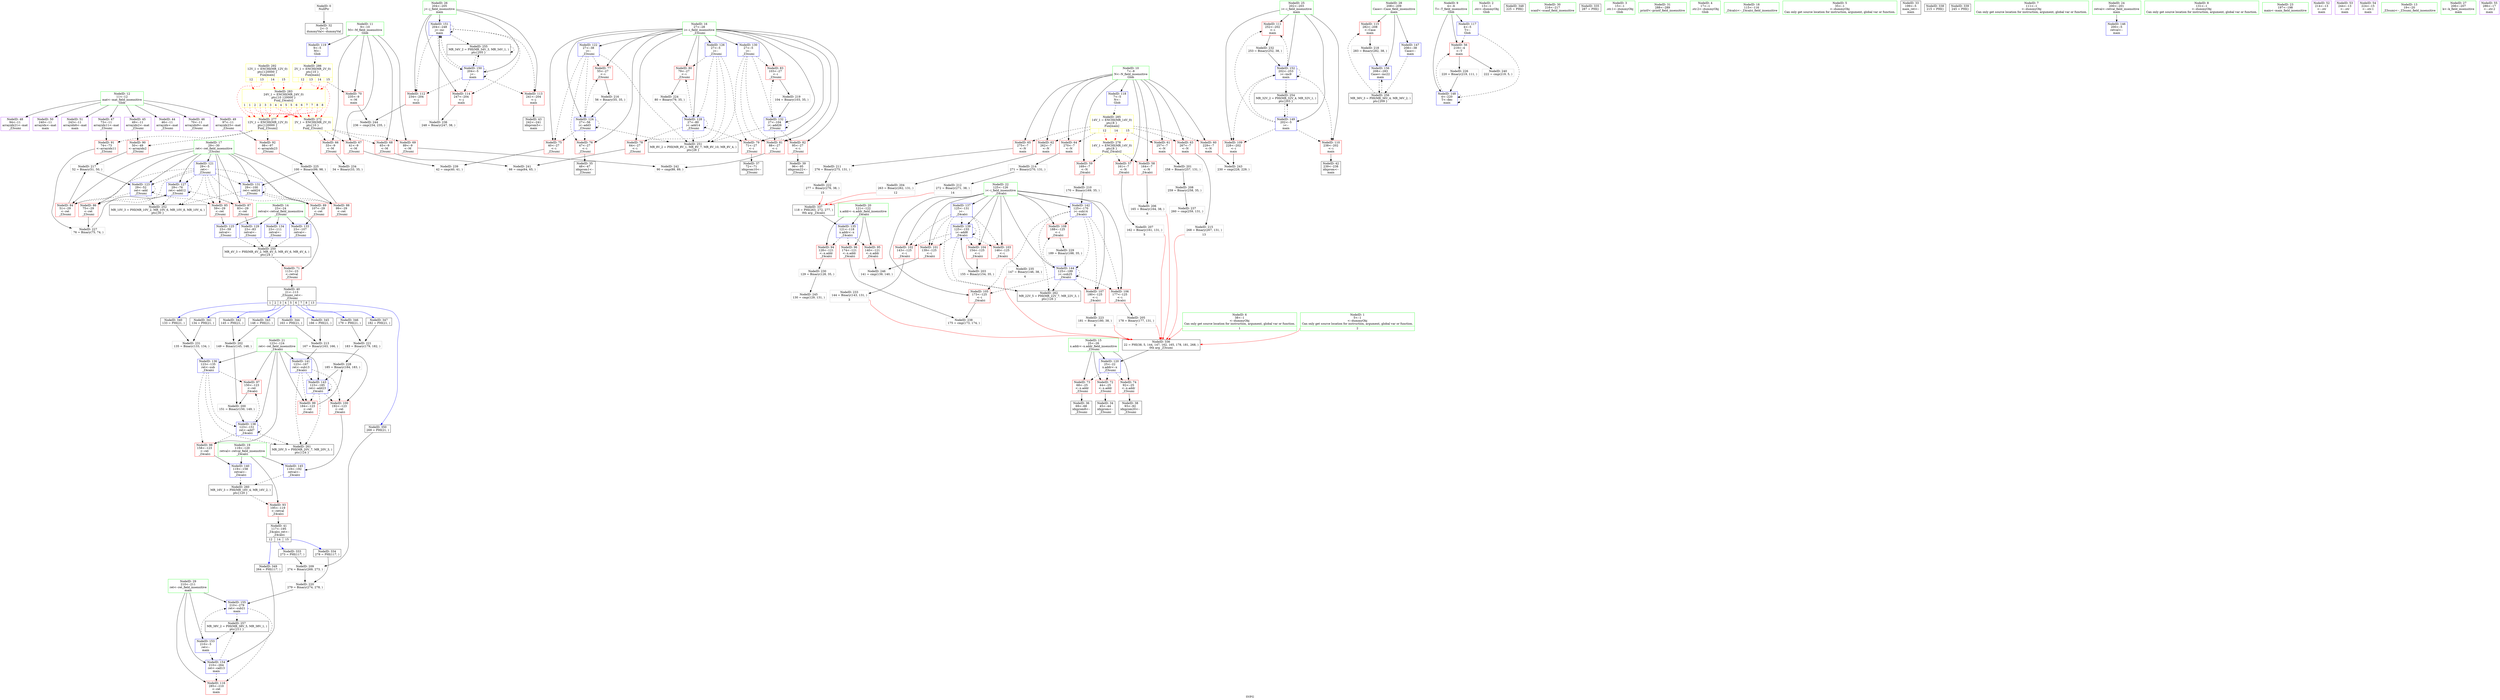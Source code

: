 digraph "SVFG" {
	label="SVFG";

	Node0x556364897d70 [shape=record,color=grey,label="{NodeID: 0\nNullPtr}"];
	Node0x556364897d70 -> Node0x5563648b98b0[style=solid];
	Node0x5563648f25d0 [shape=record,color=black,label="{NodeID: 346\n179 = PHI(21, )\n}"];
	Node0x5563648f25d0 -> Node0x5563648c7680[style=solid];
	Node0x5563648ba680 [shape=record,color=red,label="{NodeID: 97\n150\<--123\n\<--ret\n_Z4calci\n}"];
	Node0x5563648ba680 -> Node0x5563648bebf0[style=solid];
	Node0x5563648b8b90 [shape=record,color=green,label="{NodeID: 14\n23\<--24\nretval\<--retval_field_insensitive\n_Z3sumi\n}"];
	Node0x5563648b8b90 -> Node0x5563648bc880[style=solid];
	Node0x5563648b8b90 -> Node0x5563648c0480[style=solid];
	Node0x5563648b8b90 -> Node0x5563648c07c0[style=solid];
	Node0x5563648b8b90 -> Node0x5563648c0b00[style=solid];
	Node0x5563648b8b90 -> Node0x5563648c0bd0[style=solid];
	Node0x5563648dc3a0 [shape=record,color=yellow,style=double,label="{NodeID: 277\n12V_1 = ENCHI(MR_12V_0)\npts\{120000 \}\nFun[_Z3sumi]}"];
	Node0x5563648dc3a0 -> Node0x5563648bd7f0[style=dashed];
	Node0x5563648dc3a0 -> Node0x5563648bd8c0[style=dashed];
	Node0x5563648dc3a0 -> Node0x5563648bd990[style=dashed];
	Node0x5563648bb1e0 [shape=record,color=red,label="{NodeID: 111\n252\<--202\n\<--i\nmain\n}"];
	Node0x5563648bb1e0 -> Node0x5563648c8700[style=solid];
	Node0x5563648b9570 [shape=record,color=green,label="{NodeID: 28\n208\<--209\nCase\<--Case_field_insensitive\nmain\n}"];
	Node0x5563648b9570 -> Node0x5563648bb520[style=solid];
	Node0x5563648b9570 -> Node0x5563648c1660[style=solid];
	Node0x5563648b9570 -> Node0x5563648c1db0[style=solid];
	Node0x5563648c6300 [shape=record,color=grey,label="{NodeID: 208\n259 = Binary(258, 35, )\n}"];
	Node0x5563648c6300 -> Node0x5563648c8e80[style=solid];
	Node0x5563648c0480 [shape=record,color=blue,label="{NodeID: 125\n23\<--59\nretval\<--\n_Z3sumi\n}"];
	Node0x5563648c0480 -> Node0x5563648d4300[style=dashed];
	Node0x5563648ba0d0 [shape=record,color=black,label="{NodeID: 42\n239\<--238\nidxprom\<--\nmain\n}"];
	Node0x5563648c7800 [shape=record,color=grey,label="{NodeID: 222\n277 = Binary(276, 38, )\n|{<s0>15}}"];
	Node0x5563648c7800:s0 -> Node0x5563648f1a60[style=solid,color=red];
	Node0x5563648c0fe0 [shape=record,color=blue,label="{NodeID: 139\n125\<--155\ni\<--add8\n_Z4calci\n}"];
	Node0x5563648c0fe0 -> Node0x5563648ba9c0[style=dashed];
	Node0x5563648c0fe0 -> Node0x5563648baa90[style=dashed];
	Node0x5563648c0fe0 -> Node0x5563648bab60[style=dashed];
	Node0x5563648c0fe0 -> Node0x5563648bac30[style=dashed];
	Node0x5563648c0fe0 -> Node0x5563648c0fe0[style=dashed];
	Node0x5563648c0fe0 -> Node0x5563648d8300[style=dashed];
	Node0x5563648bbc50 [shape=record,color=red,label="{NodeID: 56\n219\<--4\n\<--T\nmain\n}"];
	Node0x5563648bbc50 -> Node0x5563648c7e00[style=solid];
	Node0x5563648bbc50 -> Node0x5563648c9300[style=solid];
	Node0x5563648c8d00 [shape=record,color=grey,label="{NodeID: 236\n248 = Binary(247, 38, )\n}"];
	Node0x5563648c8d00 -> Node0x5563648c19a0[style=solid];
	Node0x5563648c1b40 [shape=record,color=blue,label="{NodeID: 153\n210\<--5\nret\<--\nmain\n}"];
	Node0x5563648c1b40 -> Node0x5563648c1c10[style=dashed];
	Node0x5563648c1b40 -> Node0x5563648c1ce0[style=dashed];
	Node0x5563648bc7b0 [shape=record,color=red,label="{NodeID: 70\n235\<--9\n\<--M\nmain\n}"];
	Node0x5563648bc7b0 -> Node0x5563648c9900[style=solid];
	Node0x556364634300 [shape=record,color=black,label="{NodeID: 333\n273 = PHI(117, )\n}"];
	Node0x556364634300 -> Node0x5563648c6480[style=solid];
	Node0x5563648d4300 [shape=record,color=black,label="{NodeID: 250\nMR_4V_3 = PHI(MR_4V_2, MR_4V_5, MR_4V_6, MR_4V_4, )\npts\{24 \}\n}"];
	Node0x5563648d4300 -> Node0x5563648bc880[style=dashed];
	Node0x5563648bd310 [shape=record,color=red,label="{NodeID: 84\n51\<--29\n\<--ret\n_Z3sumi\n}"];
	Node0x5563648bd310 -> Node0x5563648c7080[style=solid];
	Node0x55636489ac10 [shape=record,color=green,label="{NodeID: 1\n5\<--1\n\<--dummyObj\nCan only get source location for instruction, argument, global var or function.|{<s0>2}}"];
	Node0x55636489ac10:s0 -> Node0x5563648f1270[style=solid,color=red];
	Node0x5563648f2830 [shape=record,color=black,label="{NodeID: 347\n182 = PHI(21, )\n}"];
	Node0x5563648f2830 -> Node0x5563648c7680[style=solid];
	Node0x5563648ba750 [shape=record,color=red,label="{NodeID: 98\n158\<--123\n\<--ret\n_Z4calci\n}"];
	Node0x5563648ba750 -> Node0x5563648c10b0[style=solid];
	Node0x5563648b8c20 [shape=record,color=green,label="{NodeID: 15\n25\<--26\nx.addr\<--x.addr_field_insensitive\n_Z3sumi\n}"];
	Node0x5563648b8c20 -> Node0x5563648bc950[style=solid];
	Node0x5563648b8c20 -> Node0x5563648bca20[style=solid];
	Node0x5563648b8c20 -> Node0x5563648bcaf0[style=solid];
	Node0x5563648b8c20 -> Node0x5563648c0070[style=solid];
	Node0x5563648dc480 [shape=record,color=yellow,style=double,label="{NodeID: 278\n14V_1 = ENCHI(MR_14V_0)\npts\{8 \}\nFun[_Z4calci]}"];
	Node0x5563648dc480 -> Node0x5563648bbd20[style=dashed];
	Node0x5563648dc480 -> Node0x5563648bbdf0[style=dashed];
	Node0x5563648dc480 -> Node0x5563648bbec0[style=dashed];
	Node0x5563648bb2b0 [shape=record,color=red,label="{NodeID: 112\n234\<--204\n\<--j\nmain\n}"];
	Node0x5563648bb2b0 -> Node0x5563648c9900[style=solid];
	Node0x5563648b9640 [shape=record,color=green,label="{NodeID: 29\n210\<--211\nret\<--ret_field_insensitive\nmain\n}"];
	Node0x5563648b9640 -> Node0x5563648bfd30[style=solid];
	Node0x5563648b9640 -> Node0x5563648c1b40[style=solid];
	Node0x5563648b9640 -> Node0x5563648c1c10[style=solid];
	Node0x5563648b9640 -> Node0x5563648c1ce0[style=solid];
	Node0x5563648dd150 [shape=record,color=yellow,style=double,label="{NodeID: 292\n12V_1 = ENCHI(MR_12V_0)\npts\{120000 \}\nFun[main]|{<s0>12|<s1>13|<s2>14|<s3>15}}"];
	Node0x5563648dd150:s0 -> Node0x5563648dc910[style=dashed,color=red];
	Node0x5563648dd150:s1 -> Node0x5563648dc3a0[style=dashed,color=red];
	Node0x5563648dd150:s2 -> Node0x5563648dc910[style=dashed,color=red];
	Node0x5563648dd150:s3 -> Node0x5563648dc910[style=dashed,color=red];
	Node0x5563648c6480 [shape=record,color=grey,label="{NodeID: 209\n274 = Binary(269, 273, )\n}"];
	Node0x5563648c6480 -> Node0x5563648c7500[style=solid];
	Node0x5563648c0550 [shape=record,color=blue,label="{NodeID: 126\n27\<--5\ni\<--\n_Z3sumi\n}"];
	Node0x5563648c0550 -> Node0x5563648bce30[style=dashed];
	Node0x5563648c0550 -> Node0x5563648bcf00[style=dashed];
	Node0x5563648c0550 -> Node0x5563648bcfd0[style=dashed];
	Node0x5563648c0550 -> Node0x5563648c06f0[style=dashed];
	Node0x5563648c0550 -> Node0x5563648d4800[style=dashed];
	Node0x5563648ba1a0 [shape=record,color=black,label="{NodeID: 43\n242\<--241\nidxprom5\<--\nmain\n}"];
	Node0x5563648c7980 [shape=record,color=grey,label="{NodeID: 223\n181 = Binary(180, 38, )\n|{<s0>8}}"];
	Node0x5563648c7980:s0 -> Node0x5563648f1270[style=solid,color=red];
	Node0x5563648c10b0 [shape=record,color=blue,label="{NodeID: 140\n119\<--158\nretval\<--\n_Z4calci\n}"];
	Node0x5563648c10b0 -> Node0x5563648d7900[style=dashed];
	Node0x5563648bbd20 [shape=record,color=red,label="{NodeID: 57\n161\<--7\n\<--N\n_Z4calci\n}"];
	Node0x5563648bbd20 -> Node0x5563648c6180[style=solid];
	Node0x5563648c8e80 [shape=record,color=grey,label="{NodeID: 237\n260 = cmp(259, 131, )\n}"];
	Node0x5563648c1c10 [shape=record,color=blue,label="{NodeID: 154\n210\<--264\nret\<--call13\nmain\n}"];
	Node0x5563648c1c10 -> Node0x5563648bfd30[style=dashed];
	Node0x5563648c1c10 -> Node0x5563648d6600[style=dashed];
	Node0x5563648bc880 [shape=record,color=red,label="{NodeID: 71\n113\<--23\n\<--retval\n_Z3sumi\n}"];
	Node0x5563648bc880 -> Node0x5563648b9f30[style=solid];
	Node0x5563648f10a0 [shape=record,color=black,label="{NodeID: 334\n278 = PHI(117, )\n}"];
	Node0x5563648f10a0 -> Node0x5563648c7500[style=solid];
	Node0x5563648d4800 [shape=record,color=black,label="{NodeID: 251\nMR_8V_2 = PHI(MR_8V_1, MR_8V_7, MR_8V_10, MR_8V_4, )\npts\{28 \}\n}"];
	Node0x5563648bd3e0 [shape=record,color=red,label="{NodeID: 85\n59\<--29\n\<--ret\n_Z3sumi\n}"];
	Node0x5563648bd3e0 -> Node0x5563648c0480[style=solid];
	Node0x556364897f60 [shape=record,color=green,label="{NodeID: 2\n13\<--1\n.str\<--dummyObj\nGlob }"];
	Node0x5563648f2900 [shape=record,color=black,label="{NodeID: 348\n225 = PHI()\n}"];
	Node0x5563648ba820 [shape=record,color=red,label="{NodeID: 99\n184\<--123\n\<--ret\n_Z4calci\n}"];
	Node0x5563648ba820 -> Node0x5563648c8100[style=solid];
	Node0x5563648b8cb0 [shape=record,color=green,label="{NodeID: 16\n27\<--28\ni\<--i_field_insensitive\n_Z3sumi\n}"];
	Node0x5563648b8cb0 -> Node0x5563648bcbc0[style=solid];
	Node0x5563648b8cb0 -> Node0x5563648bcc90[style=solid];
	Node0x5563648b8cb0 -> Node0x5563648bcd60[style=solid];
	Node0x5563648b8cb0 -> Node0x5563648bce30[style=solid];
	Node0x5563648b8cb0 -> Node0x5563648bcf00[style=solid];
	Node0x5563648b8cb0 -> Node0x5563648bcfd0[style=solid];
	Node0x5563648b8cb0 -> Node0x5563648bd0a0[style=solid];
	Node0x5563648b8cb0 -> Node0x5563648bd170[style=solid];
	Node0x5563648b8cb0 -> Node0x5563648bd240[style=solid];
	Node0x5563648b8cb0 -> Node0x5563648c0210[style=solid];
	Node0x5563648b8cb0 -> Node0x5563648c03b0[style=solid];
	Node0x5563648b8cb0 -> Node0x5563648c0550[style=solid];
	Node0x5563648b8cb0 -> Node0x5563648c06f0[style=solid];
	Node0x5563648b8cb0 -> Node0x5563648c0890[style=solid];
	Node0x5563648b8cb0 -> Node0x5563648c0a30[style=solid];
	Node0x5563648bb380 [shape=record,color=red,label="{NodeID: 113\n241\<--204\n\<--j\nmain\n}"];
	Node0x5563648bb380 -> Node0x5563648ba1a0[style=solid];
	Node0x5563648b9710 [shape=record,color=green,label="{NodeID: 30\n216\<--217\nscanf\<--scanf_field_insensitive\n}"];
	Node0x5563648c6600 [shape=record,color=grey,label="{NodeID: 210\n170 = Binary(169, 35, )\n}"];
	Node0x5563648c6600 -> Node0x5563648c1250[style=solid];
	Node0x5563648c0620 [shape=record,color=blue,label="{NodeID: 127\n29\<--76\nret\<--add12\n_Z3sumi\n}"];
	Node0x5563648c0620 -> Node0x5563648bd4b0[style=dashed];
	Node0x5563648c0620 -> Node0x5563648bd580[style=dashed];
	Node0x5563648c0620 -> Node0x5563648c0620[style=dashed];
	Node0x5563648c0620 -> Node0x5563648d4d00[style=dashed];
	Node0x5563648ba270 [shape=record,color=purple,label="{NodeID: 44\n46\<--11\narrayidx\<--mat\n_Z3sumi\n}"];
	Node0x5563648c7b00 [shape=record,color=grey,label="{NodeID: 224\n80 = Binary(79, 35, )\n}"];
	Node0x5563648c7b00 -> Node0x5563648c06f0[style=solid];
	Node0x5563648c1180 [shape=record,color=blue,label="{NodeID: 141\n123\<--167\nret\<--sub13\n_Z4calci\n}"];
	Node0x5563648c1180 -> Node0x5563648ba820[style=dashed];
	Node0x5563648c1180 -> Node0x5563648ba8f0[style=dashed];
	Node0x5563648c1180 -> Node0x5563648c1320[style=dashed];
	Node0x5563648c1180 -> Node0x5563648d7e00[style=dashed];
	Node0x5563648bbdf0 [shape=record,color=red,label="{NodeID: 58\n164\<--7\n\<--N\n_Z4calci\n}"];
	Node0x5563648bbdf0 -> Node0x5563648c6000[style=solid];
	Node0x5563648c9000 [shape=record,color=grey,label="{NodeID: 238\n175 = cmp(173, 174, )\n}"];
	Node0x5563648c1ce0 [shape=record,color=blue,label="{NodeID: 155\n210\<--279\nret\<--sub21\nmain\n}"];
	Node0x5563648c1ce0 -> Node0x5563648bfd30[style=dashed];
	Node0x5563648c1ce0 -> Node0x5563648d6600[style=dashed];
	Node0x5563648bc950 [shape=record,color=red,label="{NodeID: 72\n44\<--25\n\<--x.addr\n_Z3sumi\n}"];
	Node0x5563648bc950 -> Node0x5563648b9a50[style=solid];
	Node0x5563648f11a0 [shape=record,color=black,label="{NodeID: 335\n287 = PHI()\n}"];
	Node0x5563648d4d00 [shape=record,color=black,label="{NodeID: 252\nMR_10V_3 = PHI(MR_10V_2, MR_10V_6, MR_10V_8, MR_10V_4, )\npts\{30 \}\n}"];
	Node0x5563648bd4b0 [shape=record,color=red,label="{NodeID: 86\n75\<--29\n\<--ret\n_Z3sumi\n}"];
	Node0x5563648bd4b0 -> Node0x5563648c7f80[style=solid];
	Node0x55636489a640 [shape=record,color=green,label="{NodeID: 3\n15\<--1\n.str.1\<--dummyObj\nGlob }"];
	Node0x5563648f29d0 [shape=record,color=black,label="{NodeID: 349\n264 = PHI(117, )\n}"];
	Node0x5563648f29d0 -> Node0x5563648c1c10[style=solid];
	Node0x5563648ba8f0 [shape=record,color=red,label="{NodeID: 100\n192\<--123\n\<--ret\n_Z4calci\n}"];
	Node0x5563648ba8f0 -> Node0x5563648c14c0[style=solid];
	Node0x5563648b8d40 [shape=record,color=green,label="{NodeID: 17\n29\<--30\nret\<--ret_field_insensitive\n_Z3sumi\n}"];
	Node0x5563648b8d40 -> Node0x5563648bd310[style=solid];
	Node0x5563648b8d40 -> Node0x5563648bd3e0[style=solid];
	Node0x5563648b8d40 -> Node0x5563648bd4b0[style=solid];
	Node0x5563648b8d40 -> Node0x5563648bd580[style=solid];
	Node0x5563648b8d40 -> Node0x5563648bd650[style=solid];
	Node0x5563648b8d40 -> Node0x5563648bd720[style=solid];
	Node0x5563648b8d40 -> Node0x5563648c0140[style=solid];
	Node0x5563648b8d40 -> Node0x5563648c02e0[style=solid];
	Node0x5563648b8d40 -> Node0x5563648c0620[style=solid];
	Node0x5563648b8d40 -> Node0x5563648c0960[style=solid];
	Node0x5563648bb450 [shape=record,color=red,label="{NodeID: 114\n247\<--204\n\<--j\nmain\n}"];
	Node0x5563648bb450 -> Node0x5563648c8d00[style=solid];
	Node0x5563648b97e0 [shape=record,color=green,label="{NodeID: 31\n288\<--289\nprintf\<--printf_field_insensitive\n}"];
	Node0x5563648c6780 [shape=record,color=grey,label="{NodeID: 211\n276 = Binary(275, 131, )\n}"];
	Node0x5563648c6780 -> Node0x5563648c7800[style=solid];
	Node0x5563648c06f0 [shape=record,color=blue,label="{NodeID: 128\n27\<--80\ni\<--add14\n_Z3sumi\n}"];
	Node0x5563648c06f0 -> Node0x5563648bce30[style=dashed];
	Node0x5563648c06f0 -> Node0x5563648bcf00[style=dashed];
	Node0x5563648c06f0 -> Node0x5563648bcfd0[style=dashed];
	Node0x5563648c06f0 -> Node0x5563648c06f0[style=dashed];
	Node0x5563648c06f0 -> Node0x5563648d4800[style=dashed];
	Node0x5563648ba340 [shape=record,color=purple,label="{NodeID: 45\n49\<--11\narrayidx2\<--mat\n_Z3sumi\n}"];
	Node0x5563648ba340 -> Node0x5563648bd7f0[style=solid];
	Node0x5563648c7c80 [shape=record,color=grey,label="{NodeID: 225\n100 = Binary(99, 98, )\n}"];
	Node0x5563648c7c80 -> Node0x5563648c0960[style=solid];
	Node0x5563648c1250 [shape=record,color=blue,label="{NodeID: 142\n125\<--170\ni\<--sub14\n_Z4calci\n}"];
	Node0x5563648c1250 -> Node0x5563648bad00[style=dashed];
	Node0x5563648c1250 -> Node0x5563648badd0[style=dashed];
	Node0x5563648c1250 -> Node0x5563648baea0[style=dashed];
	Node0x5563648c1250 -> Node0x5563648baf70[style=dashed];
	Node0x5563648c1250 -> Node0x5563648c13f0[style=dashed];
	Node0x5563648c1250 -> Node0x5563648d8300[style=dashed];
	Node0x5563648bbec0 [shape=record,color=red,label="{NodeID: 59\n169\<--7\n\<--N\n_Z4calci\n}"];
	Node0x5563648bbec0 -> Node0x5563648c6600[style=solid];
	Node0x5563648c9180 [shape=record,color=grey,label="{NodeID: 239\n42 = cmp(40, 41, )\n}"];
	Node0x5563648c1db0 [shape=record,color=blue,label="{NodeID: 156\n208\<--283\nCase\<--inc22\nmain\n}"];
	Node0x5563648c1db0 -> Node0x5563648d6100[style=dashed];
	Node0x5563648bca20 [shape=record,color=red,label="{NodeID: 73\n68\<--25\n\<--x.addr\n_Z3sumi\n}"];
	Node0x5563648bca20 -> Node0x5563648b9bf0[style=solid];
	Node0x5563648f1270 [shape=record,color=black,label="{NodeID: 336\n22 = PHI(38, 5, 144, 147, 162, 165, 178, 181, 268, )\n0th arg _Z3sumi }"];
	Node0x5563648f1270 -> Node0x5563648c0070[style=solid];
	Node0x5563648bd580 [shape=record,color=red,label="{NodeID: 87\n83\<--29\n\<--ret\n_Z3sumi\n}"];
	Node0x5563648bd580 -> Node0x5563648c07c0[style=solid];
	Node0x5563648b2220 [shape=record,color=green,label="{NodeID: 4\n17\<--1\n.str.2\<--dummyObj\nGlob }"];
	Node0x5563648f2b40 [shape=record,color=black,label="{NodeID: 350\n269 = PHI(21, )\n}"];
	Node0x5563648f2b40 -> Node0x5563648c6480[style=solid];
	Node0x5563648ba9c0 [shape=record,color=red,label="{NodeID: 101\n139\<--125\n\<--i\n_Z4calci\n}"];
	Node0x5563648ba9c0 -> Node0x5563648c9c00[style=solid];
	Node0x5563648b8dd0 [shape=record,color=green,label="{NodeID: 18\n115\<--116\n_Z4calci\<--_Z4calci_field_insensitive\n}"];
	Node0x5563648bb520 [shape=record,color=red,label="{NodeID: 115\n282\<--208\n\<--Case\nmain\n}"];
	Node0x5563648bb520 -> Node0x5563648c7200[style=solid];
	Node0x5563648b98b0 [shape=record,color=black,label="{NodeID: 32\n2\<--3\ndummyVal\<--dummyVal\n}"];
	Node0x5563648c6900 [shape=record,color=grey,label="{NodeID: 212\n272 = Binary(271, 38, )\n|{<s0>14}}"];
	Node0x5563648c6900:s0 -> Node0x5563648f1a60[style=solid,color=red];
	Node0x5563648c07c0 [shape=record,color=blue,label="{NodeID: 129\n23\<--83\nretval\<--\n_Z3sumi\n}"];
	Node0x5563648c07c0 -> Node0x5563648d4300[style=dashed];
	Node0x5563648ba410 [shape=record,color=purple,label="{NodeID: 46\n70\<--11\narrayidx9\<--mat\n_Z3sumi\n}"];
	Node0x5563648c7e00 [shape=record,color=grey,label="{NodeID: 226\n220 = Binary(219, 111, )\n}"];
	Node0x5563648c7e00 -> Node0x5563648c1730[style=solid];
	Node0x5563648c1320 [shape=record,color=blue,label="{NodeID: 143\n123\<--185\nret\<--add23\n_Z4calci\n}"];
	Node0x5563648c1320 -> Node0x5563648ba820[style=dashed];
	Node0x5563648c1320 -> Node0x5563648ba8f0[style=dashed];
	Node0x5563648c1320 -> Node0x5563648c1320[style=dashed];
	Node0x5563648c1320 -> Node0x5563648d7e00[style=dashed];
	Node0x5563648bbf90 [shape=record,color=red,label="{NodeID: 60\n229\<--7\n\<--N\nmain\n}"];
	Node0x5563648bbf90 -> Node0x5563648c9780[style=solid];
	Node0x5563648c9300 [shape=record,color=grey,label="{NodeID: 240\n222 = cmp(219, 5, )\n}"];
	Node0x5563648bcaf0 [shape=record,color=red,label="{NodeID: 74\n92\<--25\n\<--x.addr\n_Z3sumi\n}"];
	Node0x5563648bcaf0 -> Node0x5563648b9d90[style=solid];
	Node0x5563648f1a60 [shape=record,color=black,label="{NodeID: 337\n118 = PHI(263, 272, 277, )\n0th arg _Z4calci }"];
	Node0x5563648f1a60 -> Node0x5563648c0ca0[style=solid];
	Node0x5563648d5700 [shape=record,color=black,label="{NodeID: 254\nMR_32V_2 = PHI(MR_32V_4, MR_32V_1, )\npts\{203 \}\n}"];
	Node0x5563648d5700 -> Node0x5563648c1800[style=dashed];
	Node0x5563648bd650 [shape=record,color=red,label="{NodeID: 88\n99\<--29\n\<--ret\n_Z3sumi\n}"];
	Node0x5563648bd650 -> Node0x5563648c7c80[style=solid];
	Node0x5563648b7e10 [shape=record,color=green,label="{NodeID: 5\n35\<--1\n\<--dummyObj\nCan only get source location for instruction, argument, global var or function.}"];
	Node0x5563648baa90 [shape=record,color=red,label="{NodeID: 102\n143\<--125\n\<--i\n_Z4calci\n}"];
	Node0x5563648baa90 -> Node0x5563648c8880[style=solid];
	Node0x5563648b8e60 [shape=record,color=green,label="{NodeID: 19\n119\<--120\nretval\<--retval_field_insensitive\n_Z4calci\n}"];
	Node0x5563648b8e60 -> Node0x5563648bda60[style=solid];
	Node0x5563648b8e60 -> Node0x5563648c10b0[style=solid];
	Node0x5563648b8e60 -> Node0x5563648c14c0[style=solid];
	Node0x5563648bfd30 [shape=record,color=red,label="{NodeID: 116\n285\<--210\n\<--ret\nmain\n}"];
	Node0x5563648b9980 [shape=record,color=black,label="{NodeID: 33\n199\<--5\nmain_ret\<--\nmain\n}"];
	Node0x5563648c6a80 [shape=record,color=grey,label="{NodeID: 213\n167 = Binary(163, 166, )\n}"];
	Node0x5563648c6a80 -> Node0x5563648c1180[style=solid];
	Node0x5563648c0890 [shape=record,color=blue,label="{NodeID: 130\n27\<--5\ni\<--\n_Z3sumi\n}"];
	Node0x5563648c0890 -> Node0x5563648bd0a0[style=dashed];
	Node0x5563648c0890 -> Node0x5563648bd170[style=dashed];
	Node0x5563648c0890 -> Node0x5563648bd240[style=dashed];
	Node0x5563648c0890 -> Node0x5563648c0a30[style=dashed];
	Node0x5563648c0890 -> Node0x5563648d4800[style=dashed];
	Node0x5563648ba4e0 [shape=record,color=purple,label="{NodeID: 47\n73\<--11\narrayidx11\<--mat\n_Z3sumi\n}"];
	Node0x5563648ba4e0 -> Node0x5563648bd8c0[style=solid];
	Node0x5563648c7f80 [shape=record,color=grey,label="{NodeID: 227\n76 = Binary(75, 74, )\n}"];
	Node0x5563648c7f80 -> Node0x5563648c0620[style=solid];
	Node0x5563648c13f0 [shape=record,color=blue,label="{NodeID: 144\n125\<--189\ni\<--sub25\n_Z4calci\n}"];
	Node0x5563648c13f0 -> Node0x5563648bad00[style=dashed];
	Node0x5563648c13f0 -> Node0x5563648badd0[style=dashed];
	Node0x5563648c13f0 -> Node0x5563648baea0[style=dashed];
	Node0x5563648c13f0 -> Node0x5563648baf70[style=dashed];
	Node0x5563648c13f0 -> Node0x5563648c13f0[style=dashed];
	Node0x5563648c13f0 -> Node0x5563648d8300[style=dashed];
	Node0x5563648bc060 [shape=record,color=red,label="{NodeID: 61\n257\<--7\n\<--N\nmain\n}"];
	Node0x5563648bc060 -> Node0x5563648c5880[style=solid];
	Node0x5563648c9480 [shape=record,color=grey,label="{NodeID: 241\n66 = cmp(64, 65, )\n}"];
	Node0x5563648bcbc0 [shape=record,color=red,label="{NodeID: 75\n40\<--27\n\<--i\n_Z3sumi\n}"];
	Node0x5563648bcbc0 -> Node0x5563648c9180[style=solid];
	Node0x5563648f1bf0 [shape=record,color=black,label="{NodeID: 338\n215 = PHI()\n}"];
	Node0x5563648d5c00 [shape=record,color=black,label="{NodeID: 255\nMR_34V_2 = PHI(MR_34V_3, MR_34V_1, )\npts\{205 \}\n}"];
	Node0x5563648d5c00 -> Node0x5563648c18d0[style=dashed];
	Node0x5563648d5c00 -> Node0x5563648d5c00[style=dashed];
	Node0x5563648bd720 [shape=record,color=red,label="{NodeID: 89\n107\<--29\n\<--ret\n_Z3sumi\n}"];
	Node0x5563648bd720 -> Node0x5563648c0b00[style=solid];
	Node0x55636489b740 [shape=record,color=green,label="{NodeID: 6\n38\<--1\n\<--dummyObj\nCan only get source location for instruction, argument, global var or function.|{<s0>1}}"];
	Node0x55636489b740:s0 -> Node0x5563648f1270[style=solid,color=red];
	Node0x5563648bab60 [shape=record,color=red,label="{NodeID: 103\n146\<--125\n\<--i\n_Z4calci\n}"];
	Node0x5563648bab60 -> Node0x5563648c8b80[style=solid];
	Node0x5563648b8ef0 [shape=record,color=green,label="{NodeID: 20\n121\<--122\nx.addr\<--x.addr_field_insensitive\n_Z4calci\n}"];
	Node0x5563648b8ef0 -> Node0x5563648bdb30[style=solid];
	Node0x5563648b8ef0 -> Node0x5563648bdc00[style=solid];
	Node0x5563648b8ef0 -> Node0x5563648ba5b0[style=solid];
	Node0x5563648b8ef0 -> Node0x5563648c0ca0[style=solid];
	Node0x5563648dc910 [shape=record,color=yellow,style=double,label="{NodeID: 283\n24V_1 = ENCHI(MR_24V_0)\npts\{10 120000 \}\nFun[_Z4calci]|{<s0>1|<s1>1|<s2>2|<s3>2|<s4>3|<s5>3|<s6>4|<s7>4|<s8>5|<s9>5|<s10>6|<s11>6|<s12>7|<s13>7|<s14>8|<s15>8}}"];
	Node0x5563648dc910:s0 -> Node0x5563648db500[style=dashed,color=red];
	Node0x5563648dc910:s1 -> Node0x5563648dc3a0[style=dashed,color=red];
	Node0x5563648dc910:s2 -> Node0x5563648db500[style=dashed,color=red];
	Node0x5563648dc910:s3 -> Node0x5563648dc3a0[style=dashed,color=red];
	Node0x5563648dc910:s4 -> Node0x5563648db500[style=dashed,color=red];
	Node0x5563648dc910:s5 -> Node0x5563648dc3a0[style=dashed,color=red];
	Node0x5563648dc910:s6 -> Node0x5563648db500[style=dashed,color=red];
	Node0x5563648dc910:s7 -> Node0x5563648dc3a0[style=dashed,color=red];
	Node0x5563648dc910:s8 -> Node0x5563648db500[style=dashed,color=red];
	Node0x5563648dc910:s9 -> Node0x5563648dc3a0[style=dashed,color=red];
	Node0x5563648dc910:s10 -> Node0x5563648db500[style=dashed,color=red];
	Node0x5563648dc910:s11 -> Node0x5563648dc3a0[style=dashed,color=red];
	Node0x5563648dc910:s12 -> Node0x5563648db500[style=dashed,color=red];
	Node0x5563648dc910:s13 -> Node0x5563648dc3a0[style=dashed,color=red];
	Node0x5563648dc910:s14 -> Node0x5563648db500[style=dashed,color=red];
	Node0x5563648dc910:s15 -> Node0x5563648dc3a0[style=dashed,color=red];
	Node0x5563648bebf0 [shape=record,color=grey,label="{NodeID: 200\n151 = Binary(150, 149, )\n}"];
	Node0x5563648bebf0 -> Node0x5563648c0f10[style=solid];
	Node0x5563648bfe00 [shape=record,color=blue,label="{NodeID: 117\n4\<--5\nT\<--\nGlob }"];
	Node0x5563648bfe00 -> Node0x5563648bbc50[style=dashed];
	Node0x5563648bfe00 -> Node0x5563648c1730[style=dashed];
	Node0x5563648b9a50 [shape=record,color=black,label="{NodeID: 34\n45\<--44\nidxprom\<--\n_Z3sumi\n}"];
	Node0x5563648c6c00 [shape=record,color=grey,label="{NodeID: 214\n271 = Binary(270, 131, )\n}"];
	Node0x5563648c6c00 -> Node0x5563648c6900[style=solid];
	Node0x5563648c0960 [shape=record,color=blue,label="{NodeID: 131\n29\<--100\nret\<--add24\n_Z3sumi\n}"];
	Node0x5563648c0960 -> Node0x5563648bd650[style=dashed];
	Node0x5563648c0960 -> Node0x5563648bd720[style=dashed];
	Node0x5563648c0960 -> Node0x5563648c0960[style=dashed];
	Node0x5563648c0960 -> Node0x5563648d4d00[style=dashed];
	Node0x5563648bb5d0 [shape=record,color=purple,label="{NodeID: 48\n94\<--11\narrayidx21\<--mat\n_Z3sumi\n}"];
	Node0x5563648c8100 [shape=record,color=grey,label="{NodeID: 228\n185 = Binary(184, 183, )\n}"];
	Node0x5563648c8100 -> Node0x5563648c1320[style=solid];
	Node0x5563648c14c0 [shape=record,color=blue,label="{NodeID: 145\n119\<--192\nretval\<--\n_Z4calci\n}"];
	Node0x5563648c14c0 -> Node0x5563648d7900[style=dashed];
	Node0x5563648bc130 [shape=record,color=red,label="{NodeID: 62\n262\<--7\n\<--N\nmain\n}"];
	Node0x5563648bc130 -> Node0x5563648c5d00[style=solid];
	Node0x5563648c9600 [shape=record,color=grey,label="{NodeID: 242\n90 = cmp(88, 89, )\n}"];
	Node0x5563648bcc90 [shape=record,color=red,label="{NodeID: 76\n47\<--27\n\<--i\n_Z3sumi\n}"];
	Node0x5563648bcc90 -> Node0x5563648b9b20[style=solid];
	Node0x5563648f1cc0 [shape=record,color=black,label="{NodeID: 339\n245 = PHI()\n}"];
	Node0x5563648d6100 [shape=record,color=black,label="{NodeID: 256\nMR_36V_3 = PHI(MR_36V_4, MR_36V_2, )\npts\{209 \}\n}"];
	Node0x5563648d6100 -> Node0x5563648bb520[style=dashed];
	Node0x5563648d6100 -> Node0x5563648c1db0[style=dashed];
	Node0x5563648bd7f0 [shape=record,color=red,label="{NodeID: 90\n50\<--49\n\<--arrayidx2\n_Z3sumi\n}"];
	Node0x5563648bd7f0 -> Node0x5563648c7080[style=solid];
	Node0x55636489b7d0 [shape=record,color=green,label="{NodeID: 7\n111\<--1\n\<--dummyObj\nCan only get source location for instruction, argument, global var or function.}"];
	Node0x5563648bac30 [shape=record,color=red,label="{NodeID: 104\n154\<--125\n\<--i\n_Z4calci\n}"];
	Node0x5563648bac30 -> Node0x5563648c5b80[style=solid];
	Node0x5563648b8fc0 [shape=record,color=green,label="{NodeID: 21\n123\<--124\nret\<--ret_field_insensitive\n_Z4calci\n}"];
	Node0x5563648b8fc0 -> Node0x5563648ba680[style=solid];
	Node0x5563648b8fc0 -> Node0x5563648ba750[style=solid];
	Node0x5563648b8fc0 -> Node0x5563648ba820[style=solid];
	Node0x5563648b8fc0 -> Node0x5563648ba8f0[style=solid];
	Node0x5563648b8fc0 -> Node0x5563648c0d70[style=solid];
	Node0x5563648b8fc0 -> Node0x5563648c0f10[style=solid];
	Node0x5563648b8fc0 -> Node0x5563648c1180[style=solid];
	Node0x5563648b8fc0 -> Node0x5563648c1320[style=solid];
	Node0x5563648c5880 [shape=record,color=grey,label="{NodeID: 201\n258 = Binary(257, 131, )\n}"];
	Node0x5563648c5880 -> Node0x5563648c6300[style=solid];
	Node0x5563648bfed0 [shape=record,color=blue,label="{NodeID: 118\n7\<--5\nN\<--\nGlob }"];
	Node0x5563648bfed0 -> Node0x5563648dcb30[style=dashed];
	Node0x5563648b9b20 [shape=record,color=black,label="{NodeID: 35\n48\<--47\nidxprom1\<--\n_Z3sumi\n}"];
	Node0x5563648c6d80 [shape=record,color=grey,label="{NodeID: 215\n268 = Binary(267, 131, )\n|{<s0>13}}"];
	Node0x5563648c6d80:s0 -> Node0x5563648f1270[style=solid,color=red];
	Node0x5563648c0a30 [shape=record,color=blue,label="{NodeID: 132\n27\<--104\ni\<--add26\n_Z3sumi\n}"];
	Node0x5563648c0a30 -> Node0x5563648bd0a0[style=dashed];
	Node0x5563648c0a30 -> Node0x5563648bd170[style=dashed];
	Node0x5563648c0a30 -> Node0x5563648bd240[style=dashed];
	Node0x5563648c0a30 -> Node0x5563648c0a30[style=dashed];
	Node0x5563648c0a30 -> Node0x5563648d4800[style=dashed];
	Node0x5563648bb6a0 [shape=record,color=purple,label="{NodeID: 49\n97\<--11\narrayidx23\<--mat\n_Z3sumi\n}"];
	Node0x5563648bb6a0 -> Node0x5563648bd990[style=solid];
	Node0x5563648c8280 [shape=record,color=grey,label="{NodeID: 229\n189 = Binary(188, 35, )\n}"];
	Node0x5563648c8280 -> Node0x5563648c13f0[style=solid];
	Node0x5563648c1590 [shape=record,color=blue,label="{NodeID: 146\n200\<--5\nretval\<--\nmain\n}"];
	Node0x5563648bc200 [shape=record,color=red,label="{NodeID: 63\n267\<--7\n\<--N\nmain\n}"];
	Node0x5563648bc200 -> Node0x5563648c6d80[style=solid];
	Node0x5563648c9780 [shape=record,color=grey,label="{NodeID: 243\n230 = cmp(228, 229, )\n}"];
	Node0x5563648bcd60 [shape=record,color=red,label="{NodeID: 77\n55\<--27\n\<--i\n_Z3sumi\n}"];
	Node0x5563648bcd60 -> Node0x5563648c6f00[style=solid];
	Node0x5563648f1d90 [shape=record,color=black,label="{NodeID: 340\n133 = PHI(21, )\n}"];
	Node0x5563648f1d90 -> Node0x5563648c8580[style=solid];
	Node0x5563648d6600 [shape=record,color=black,label="{NodeID: 257\nMR_38V_2 = PHI(MR_38V_5, MR_38V_1, )\npts\{211 \}\n}"];
	Node0x5563648d6600 -> Node0x5563648c1b40[style=dashed];
	Node0x5563648bd8c0 [shape=record,color=red,label="{NodeID: 91\n74\<--73\n\<--arrayidx11\n_Z3sumi\n}"];
	Node0x5563648bd8c0 -> Node0x5563648c7f80[style=solid];
	Node0x5563648b3390 [shape=record,color=green,label="{NodeID: 8\n131\<--1\n\<--dummyObj\nCan only get source location for instruction, argument, global var or function.}"];
	Node0x5563648bad00 [shape=record,color=red,label="{NodeID: 105\n173\<--125\n\<--i\n_Z4calci\n}"];
	Node0x5563648bad00 -> Node0x5563648c9000[style=solid];
	Node0x5563648b9090 [shape=record,color=green,label="{NodeID: 22\n125\<--126\ni\<--i_field_insensitive\n_Z4calci\n}"];
	Node0x5563648b9090 -> Node0x5563648ba9c0[style=solid];
	Node0x5563648b9090 -> Node0x5563648baa90[style=solid];
	Node0x5563648b9090 -> Node0x5563648bab60[style=solid];
	Node0x5563648b9090 -> Node0x5563648bac30[style=solid];
	Node0x5563648b9090 -> Node0x5563648bad00[style=solid];
	Node0x5563648b9090 -> Node0x5563648badd0[style=solid];
	Node0x5563648b9090 -> Node0x5563648baea0[style=solid];
	Node0x5563648b9090 -> Node0x5563648baf70[style=solid];
	Node0x5563648b9090 -> Node0x5563648c0e40[style=solid];
	Node0x5563648b9090 -> Node0x5563648c0fe0[style=solid];
	Node0x5563648b9090 -> Node0x5563648c1250[style=solid];
	Node0x5563648b9090 -> Node0x5563648c13f0[style=solid];
	Node0x5563648dcb30 [shape=record,color=yellow,style=double,label="{NodeID: 285\n14V_1 = ENCHI(MR_14V_0)\npts\{8 \}\nFun[main]|{|<s6>12|<s7>14|<s8>15}}"];
	Node0x5563648dcb30 -> Node0x5563648bbf90[style=dashed];
	Node0x5563648dcb30 -> Node0x5563648bc060[style=dashed];
	Node0x5563648dcb30 -> Node0x5563648bc130[style=dashed];
	Node0x5563648dcb30 -> Node0x5563648bc200[style=dashed];
	Node0x5563648dcb30 -> Node0x5563648bc2d0[style=dashed];
	Node0x5563648dcb30 -> Node0x5563648bc3a0[style=dashed];
	Node0x5563648dcb30:s6 -> Node0x5563648dc480[style=dashed,color=red];
	Node0x5563648dcb30:s7 -> Node0x5563648dc480[style=dashed,color=red];
	Node0x5563648dcb30:s8 -> Node0x5563648dc480[style=dashed,color=red];
	Node0x5563648c5a00 [shape=record,color=grey,label="{NodeID: 202\n149 = Binary(145, 148, )\n}"];
	Node0x5563648c5a00 -> Node0x5563648bebf0[style=solid];
	Node0x5563648bffa0 [shape=record,color=blue,label="{NodeID: 119\n9\<--5\nM\<--\nGlob }"];
	Node0x5563648bffa0 -> Node0x5563648dcc10[style=dashed];
	Node0x5563648b9bf0 [shape=record,color=black,label="{NodeID: 36\n69\<--68\nidxprom8\<--\n_Z3sumi\n}"];
	Node0x5563648c6f00 [shape=record,color=grey,label="{NodeID: 216\n56 = Binary(55, 35, )\n}"];
	Node0x5563648c6f00 -> Node0x5563648c03b0[style=solid];
	Node0x5563648c0b00 [shape=record,color=blue,label="{NodeID: 133\n23\<--107\nretval\<--\n_Z3sumi\n}"];
	Node0x5563648c0b00 -> Node0x5563648d4300[style=dashed];
	Node0x5563648bb770 [shape=record,color=purple,label="{NodeID: 50\n240\<--11\narrayidx\<--mat\nmain\n}"];
	Node0x5563648c8400 [shape=record,color=grey,label="{NodeID: 230\n129 = Binary(128, 35, )\n}"];
	Node0x5563648c8400 -> Node0x5563648c9a80[style=solid];
	Node0x5563648c1660 [shape=record,color=blue,label="{NodeID: 147\n208\<--38\nCase\<--\nmain\n}"];
	Node0x5563648c1660 -> Node0x5563648d6100[style=dashed];
	Node0x5563648bc2d0 [shape=record,color=red,label="{NodeID: 64\n270\<--7\n\<--N\nmain\n}"];
	Node0x5563648bc2d0 -> Node0x5563648c6c00[style=solid];
	Node0x5563648c9900 [shape=record,color=grey,label="{NodeID: 244\n236 = cmp(234, 235, )\n}"];
	Node0x5563648bce30 [shape=record,color=red,label="{NodeID: 78\n64\<--27\n\<--i\n_Z3sumi\n}"];
	Node0x5563648bce30 -> Node0x5563648c9480[style=solid];
	Node0x5563648f1f90 [shape=record,color=black,label="{NodeID: 341\n134 = PHI(21, )\n}"];
	Node0x5563648f1f90 -> Node0x5563648c8580[style=solid];
	Node0x5563648bd990 [shape=record,color=red,label="{NodeID: 92\n98\<--97\n\<--arrayidx23\n_Z3sumi\n}"];
	Node0x5563648bd990 -> Node0x5563648c7c80[style=solid];
	Node0x5563648b3420 [shape=record,color=green,label="{NodeID: 9\n4\<--6\nT\<--T_field_insensitive\nGlob }"];
	Node0x5563648b3420 -> Node0x5563648bbc50[style=solid];
	Node0x5563648b3420 -> Node0x5563648bfe00[style=solid];
	Node0x5563648b3420 -> Node0x5563648c1730[style=solid];
	Node0x5563648db500 [shape=record,color=yellow,style=double,label="{NodeID: 272\n2V_1 = ENCHI(MR_2V_0)\npts\{10 \}\nFun[_Z3sumi]}"];
	Node0x5563648db500 -> Node0x5563648bc470[style=dashed];
	Node0x5563648db500 -> Node0x5563648bc540[style=dashed];
	Node0x5563648db500 -> Node0x5563648bc610[style=dashed];
	Node0x5563648db500 -> Node0x5563648bc6e0[style=dashed];
	Node0x5563648badd0 [shape=record,color=red,label="{NodeID: 106\n177\<--125\n\<--i\n_Z4calci\n}"];
	Node0x5563648badd0 -> Node0x5563648c5e80[style=solid];
	Node0x5563648b9160 [shape=record,color=green,label="{NodeID: 23\n197\<--198\nmain\<--main_field_insensitive\n}"];
	Node0x5563648dcc10 [shape=record,color=yellow,style=double,label="{NodeID: 286\n2V_1 = ENCHI(MR_2V_0)\npts\{10 \}\nFun[main]|{|<s1>12|<s2>13|<s3>14|<s4>15}}"];
	Node0x5563648dcc10 -> Node0x5563648bc7b0[style=dashed];
	Node0x5563648dcc10:s1 -> Node0x5563648dc910[style=dashed,color=red];
	Node0x5563648dcc10:s2 -> Node0x5563648db500[style=dashed,color=red];
	Node0x5563648dcc10:s3 -> Node0x5563648dc910[style=dashed,color=red];
	Node0x5563648dcc10:s4 -> Node0x5563648dc910[style=dashed,color=red];
	Node0x5563648c5b80 [shape=record,color=grey,label="{NodeID: 203\n155 = Binary(154, 35, )\n}"];
	Node0x5563648c5b80 -> Node0x5563648c0fe0[style=solid];
	Node0x5563648c0070 [shape=record,color=blue,label="{NodeID: 120\n25\<--22\nx.addr\<--x\n_Z3sumi\n}"];
	Node0x5563648c0070 -> Node0x5563648bc950[style=dashed];
	Node0x5563648c0070 -> Node0x5563648bca20[style=dashed];
	Node0x5563648c0070 -> Node0x5563648bcaf0[style=dashed];
	Node0x5563648b9cc0 [shape=record,color=black,label="{NodeID: 37\n72\<--71\nidxprom10\<--\n_Z3sumi\n}"];
	Node0x5563648c7080 [shape=record,color=grey,label="{NodeID: 217\n52 = Binary(51, 50, )\n}"];
	Node0x5563648c7080 -> Node0x5563648c02e0[style=solid];
	Node0x5563648c0bd0 [shape=record,color=blue,label="{NodeID: 134\n23\<--111\nretval\<--\n_Z3sumi\n}"];
	Node0x5563648c0bd0 -> Node0x5563648d4300[style=dashed];
	Node0x5563648bb840 [shape=record,color=purple,label="{NodeID: 51\n243\<--11\narrayidx6\<--mat\nmain\n}"];
	Node0x5563648c8580 [shape=record,color=grey,label="{NodeID: 231\n135 = Binary(133, 134, )\n}"];
	Node0x5563648c8580 -> Node0x5563648c0d70[style=solid];
	Node0x5563648c1730 [shape=record,color=blue,label="{NodeID: 148\n4\<--220\nT\<--dec\nmain\n}"];
	Node0x5563648c1730 -> Node0x5563648bbc50[style=dashed];
	Node0x5563648c1730 -> Node0x5563648c1730[style=dashed];
	Node0x5563648bc3a0 [shape=record,color=red,label="{NodeID: 65\n275\<--7\n\<--N\nmain\n}"];
	Node0x5563648bc3a0 -> Node0x5563648c6780[style=solid];
	Node0x5563648c9a80 [shape=record,color=grey,label="{NodeID: 245\n130 = cmp(129, 131, )\n}"];
	Node0x5563648bcf00 [shape=record,color=red,label="{NodeID: 79\n71\<--27\n\<--i\n_Z3sumi\n}"];
	Node0x5563648bcf00 -> Node0x5563648b9cc0[style=solid];
	Node0x5563648f20d0 [shape=record,color=black,label="{NodeID: 342\n145 = PHI(21, )\n}"];
	Node0x5563648f20d0 -> Node0x5563648c5a00[style=solid];
	Node0x5563648bda60 [shape=record,color=red,label="{NodeID: 93\n195\<--119\n\<--retval\n_Z4calci\n}"];
	Node0x5563648bda60 -> Node0x5563648ba000[style=solid];
	Node0x5563648b8110 [shape=record,color=green,label="{NodeID: 10\n7\<--8\nN\<--N_field_insensitive\nGlob }"];
	Node0x5563648b8110 -> Node0x5563648bbd20[style=solid];
	Node0x5563648b8110 -> Node0x5563648bbdf0[style=solid];
	Node0x5563648b8110 -> Node0x5563648bbec0[style=solid];
	Node0x5563648b8110 -> Node0x5563648bbf90[style=solid];
	Node0x5563648b8110 -> Node0x5563648bc060[style=solid];
	Node0x5563648b8110 -> Node0x5563648bc130[style=solid];
	Node0x5563648b8110 -> Node0x5563648bc200[style=solid];
	Node0x5563648b8110 -> Node0x5563648bc2d0[style=solid];
	Node0x5563648b8110 -> Node0x5563648bc3a0[style=solid];
	Node0x5563648b8110 -> Node0x5563648bfed0[style=solid];
	Node0x5563648baea0 [shape=record,color=red,label="{NodeID: 107\n180\<--125\n\<--i\n_Z4calci\n}"];
	Node0x5563648baea0 -> Node0x5563648c7980[style=solid];
	Node0x5563648b9230 [shape=record,color=green,label="{NodeID: 24\n200\<--201\nretval\<--retval_field_insensitive\nmain\n}"];
	Node0x5563648b9230 -> Node0x5563648c1590[style=solid];
	Node0x5563648c5d00 [shape=record,color=grey,label="{NodeID: 204\n263 = Binary(262, 131, )\n|{<s0>12}}"];
	Node0x5563648c5d00:s0 -> Node0x5563648f1a60[style=solid,color=red];
	Node0x5563648c0140 [shape=record,color=blue,label="{NodeID: 121\n29\<--5\nret\<--\n_Z3sumi\n}"];
	Node0x5563648c0140 -> Node0x5563648bd310[style=dashed];
	Node0x5563648c0140 -> Node0x5563648bd3e0[style=dashed];
	Node0x5563648c0140 -> Node0x5563648bd4b0[style=dashed];
	Node0x5563648c0140 -> Node0x5563648bd580[style=dashed];
	Node0x5563648c0140 -> Node0x5563648bd650[style=dashed];
	Node0x5563648c0140 -> Node0x5563648bd720[style=dashed];
	Node0x5563648c0140 -> Node0x5563648c02e0[style=dashed];
	Node0x5563648c0140 -> Node0x5563648c0620[style=dashed];
	Node0x5563648c0140 -> Node0x5563648c0960[style=dashed];
	Node0x5563648c0140 -> Node0x5563648d4d00[style=dashed];
	Node0x5563648b9d90 [shape=record,color=black,label="{NodeID: 38\n93\<--92\nidxprom20\<--\n_Z3sumi\n}"];
	Node0x5563648c7200 [shape=record,color=grey,label="{NodeID: 218\n283 = Binary(282, 38, )\n}"];
	Node0x5563648c7200 -> Node0x5563648c1db0[style=solid];
	Node0x5563648c0ca0 [shape=record,color=blue,label="{NodeID: 135\n121\<--118\nx.addr\<--x\n_Z4calci\n}"];
	Node0x5563648c0ca0 -> Node0x5563648bdb30[style=dashed];
	Node0x5563648c0ca0 -> Node0x5563648bdc00[style=dashed];
	Node0x5563648c0ca0 -> Node0x5563648ba5b0[style=dashed];
	Node0x5563648bb910 [shape=record,color=purple,label="{NodeID: 52\n214\<--13\n\<--.str\nmain\n}"];
	Node0x5563648c8700 [shape=record,color=grey,label="{NodeID: 232\n253 = Binary(252, 38, )\n}"];
	Node0x5563648c8700 -> Node0x5563648c1a70[style=solid];
	Node0x5563648c1800 [shape=record,color=blue,label="{NodeID: 149\n202\<--5\ni\<--\nmain\n}"];
	Node0x5563648c1800 -> Node0x5563648bb040[style=dashed];
	Node0x5563648c1800 -> Node0x5563648bb110[style=dashed];
	Node0x5563648c1800 -> Node0x5563648bb1e0[style=dashed];
	Node0x5563648c1800 -> Node0x5563648c1a70[style=dashed];
	Node0x5563648c1800 -> Node0x5563648d5700[style=dashed];
	Node0x5563648bc470 [shape=record,color=red,label="{NodeID: 66\n33\<--9\n\<--M\n_Z3sumi\n}"];
	Node0x5563648bc470 -> Node0x5563648c8a00[style=solid];
	Node0x5563648c9c00 [shape=record,color=grey,label="{NodeID: 246\n141 = cmp(139, 140, )\n}"];
	Node0x5563648bcfd0 [shape=record,color=red,label="{NodeID: 80\n79\<--27\n\<--i\n_Z3sumi\n}"];
	Node0x5563648bcfd0 -> Node0x5563648c7b00[style=solid];
	Node0x5563648f2210 [shape=record,color=black,label="{NodeID: 343\n148 = PHI(21, )\n}"];
	Node0x5563648f2210 -> Node0x5563648c5a00[style=solid];
	Node0x5563648d7900 [shape=record,color=black,label="{NodeID: 260\nMR_16V_3 = PHI(MR_16V_4, MR_16V_2, )\npts\{120 \}\n}"];
	Node0x5563648d7900 -> Node0x5563648bda60[style=dashed];
	Node0x5563648bdb30 [shape=record,color=red,label="{NodeID: 94\n128\<--121\n\<--x.addr\n_Z4calci\n}"];
	Node0x5563648bdb30 -> Node0x5563648c8400[style=solid];
	Node0x5563648b81a0 [shape=record,color=green,label="{NodeID: 11\n9\<--10\nM\<--M_field_insensitive\nGlob }"];
	Node0x5563648b81a0 -> Node0x5563648bc470[style=solid];
	Node0x5563648b81a0 -> Node0x5563648bc540[style=solid];
	Node0x5563648b81a0 -> Node0x5563648bc610[style=solid];
	Node0x5563648b81a0 -> Node0x5563648bc6e0[style=solid];
	Node0x5563648b81a0 -> Node0x5563648bc7b0[style=solid];
	Node0x5563648b81a0 -> Node0x5563648bffa0[style=solid];
	Node0x5563648baf70 [shape=record,color=red,label="{NodeID: 108\n188\<--125\n\<--i\n_Z4calci\n}"];
	Node0x5563648baf70 -> Node0x5563648c8280[style=solid];
	Node0x5563648b9300 [shape=record,color=green,label="{NodeID: 25\n202\<--203\ni\<--i_field_insensitive\nmain\n}"];
	Node0x5563648b9300 -> Node0x5563648bb040[style=solid];
	Node0x5563648b9300 -> Node0x5563648bb110[style=solid];
	Node0x5563648b9300 -> Node0x5563648bb1e0[style=solid];
	Node0x5563648b9300 -> Node0x5563648c1800[style=solid];
	Node0x5563648b9300 -> Node0x5563648c1a70[style=solid];
	Node0x5563648c5e80 [shape=record,color=grey,label="{NodeID: 205\n178 = Binary(177, 131, )\n|{<s0>7}}"];
	Node0x5563648c5e80:s0 -> Node0x5563648f1270[style=solid,color=red];
	Node0x5563648c0210 [shape=record,color=blue,label="{NodeID: 122\n27\<--38\ni\<--\n_Z3sumi\n}"];
	Node0x5563648c0210 -> Node0x5563648bcbc0[style=dashed];
	Node0x5563648c0210 -> Node0x5563648bcc90[style=dashed];
	Node0x5563648c0210 -> Node0x5563648bcd60[style=dashed];
	Node0x5563648c0210 -> Node0x5563648c03b0[style=dashed];
	Node0x5563648c0210 -> Node0x5563648d4800[style=dashed];
	Node0x5563648b9e60 [shape=record,color=black,label="{NodeID: 39\n96\<--95\nidxprom22\<--\n_Z3sumi\n}"];
	Node0x5563648c7380 [shape=record,color=grey,label="{NodeID: 219\n104 = Binary(103, 35, )\n}"];
	Node0x5563648c7380 -> Node0x5563648c0a30[style=solid];
	Node0x5563648c0d70 [shape=record,color=blue,label="{NodeID: 136\n123\<--135\nret\<--sub\n_Z4calci\n}"];
	Node0x5563648c0d70 -> Node0x5563648ba680[style=dashed];
	Node0x5563648c0d70 -> Node0x5563648ba750[style=dashed];
	Node0x5563648c0d70 -> Node0x5563648c0f10[style=dashed];
	Node0x5563648c0d70 -> Node0x5563648d7e00[style=dashed];
	Node0x5563648bb9e0 [shape=record,color=purple,label="{NodeID: 53\n244\<--13\n\<--.str\nmain\n}"];
	Node0x5563648c8880 [shape=record,color=grey,label="{NodeID: 233\n144 = Binary(143, 131, )\n|{<s0>3}}"];
	Node0x5563648c8880:s0 -> Node0x5563648f1270[style=solid,color=red];
	Node0x5563648c18d0 [shape=record,color=blue,label="{NodeID: 150\n204\<--5\nj\<--\nmain\n}"];
	Node0x5563648c18d0 -> Node0x5563648bb2b0[style=dashed];
	Node0x5563648c18d0 -> Node0x5563648bb380[style=dashed];
	Node0x5563648c18d0 -> Node0x5563648bb450[style=dashed];
	Node0x5563648c18d0 -> Node0x5563648c18d0[style=dashed];
	Node0x5563648c18d0 -> Node0x5563648c19a0[style=dashed];
	Node0x5563648c18d0 -> Node0x5563648d5c00[style=dashed];
	Node0x5563648bc540 [shape=record,color=red,label="{NodeID: 67\n41\<--9\n\<--M\n_Z3sumi\n}"];
	Node0x5563648bc540 -> Node0x5563648c9180[style=solid];
	Node0x5563648bd0a0 [shape=record,color=red,label="{NodeID: 81\n88\<--27\n\<--i\n_Z3sumi\n}"];
	Node0x5563648bd0a0 -> Node0x5563648c9600[style=solid];
	Node0x5563648f2350 [shape=record,color=black,label="{NodeID: 344\n163 = PHI(21, )\n}"];
	Node0x5563648f2350 -> Node0x5563648c6a80[style=solid];
	Node0x5563648d7e00 [shape=record,color=black,label="{NodeID: 261\nMR_20V_5 = PHI(MR_20V_7, MR_20V_3, )\npts\{124 \}\n}"];
	Node0x5563648bdc00 [shape=record,color=red,label="{NodeID: 95\n140\<--121\n\<--x.addr\n_Z4calci\n}"];
	Node0x5563648bdc00 -> Node0x5563648c9c00[style=solid];
	Node0x5563648b8270 [shape=record,color=green,label="{NodeID: 12\n11\<--12\nmat\<--mat_field_insensitive\nGlob }"];
	Node0x5563648b8270 -> Node0x5563648ba270[style=solid];
	Node0x5563648b8270 -> Node0x5563648ba340[style=solid];
	Node0x5563648b8270 -> Node0x5563648ba410[style=solid];
	Node0x5563648b8270 -> Node0x5563648ba4e0[style=solid];
	Node0x5563648b8270 -> Node0x5563648bb5d0[style=solid];
	Node0x5563648b8270 -> Node0x5563648bb6a0[style=solid];
	Node0x5563648b8270 -> Node0x5563648bb770[style=solid];
	Node0x5563648b8270 -> Node0x5563648bb840[style=solid];
	Node0x5563648bb040 [shape=record,color=red,label="{NodeID: 109\n228\<--202\n\<--i\nmain\n}"];
	Node0x5563648bb040 -> Node0x5563648c9780[style=solid];
	Node0x5563648b93d0 [shape=record,color=green,label="{NodeID: 26\n204\<--205\nj\<--j_field_insensitive\nmain\n}"];
	Node0x5563648b93d0 -> Node0x5563648bb2b0[style=solid];
	Node0x5563648b93d0 -> Node0x5563648bb380[style=solid];
	Node0x5563648b93d0 -> Node0x5563648bb450[style=solid];
	Node0x5563648b93d0 -> Node0x5563648c18d0[style=solid];
	Node0x5563648b93d0 -> Node0x5563648c19a0[style=solid];
	Node0x5563648c6000 [shape=record,color=grey,label="{NodeID: 206\n165 = Binary(164, 38, )\n|{<s0>6}}"];
	Node0x5563648c6000:s0 -> Node0x5563648f1270[style=solid,color=red];
	Node0x5563648c02e0 [shape=record,color=blue,label="{NodeID: 123\n29\<--52\nret\<--add\n_Z3sumi\n}"];
	Node0x5563648c02e0 -> Node0x5563648bd310[style=dashed];
	Node0x5563648c02e0 -> Node0x5563648bd3e0[style=dashed];
	Node0x5563648c02e0 -> Node0x5563648c02e0[style=dashed];
	Node0x5563648c02e0 -> Node0x5563648d4d00[style=dashed];
	Node0x5563648b9f30 [shape=record,color=black,label="{NodeID: 40\n21\<--113\n_Z3sumi_ret\<--\n_Z3sumi\n|{<s0>1|<s1>2|<s2>3|<s3>4|<s4>5|<s5>6|<s6>7|<s7>8|<s8>13}}"];
	Node0x5563648b9f30:s0 -> Node0x5563648f1d90[style=solid,color=blue];
	Node0x5563648b9f30:s1 -> Node0x5563648f1f90[style=solid,color=blue];
	Node0x5563648b9f30:s2 -> Node0x5563648f20d0[style=solid,color=blue];
	Node0x5563648b9f30:s3 -> Node0x5563648f2210[style=solid,color=blue];
	Node0x5563648b9f30:s4 -> Node0x5563648f2350[style=solid,color=blue];
	Node0x5563648b9f30:s5 -> Node0x5563648f2490[style=solid,color=blue];
	Node0x5563648b9f30:s6 -> Node0x5563648f25d0[style=solid,color=blue];
	Node0x5563648b9f30:s7 -> Node0x5563648f2830[style=solid,color=blue];
	Node0x5563648b9f30:s8 -> Node0x5563648f2b40[style=solid,color=blue];
	Node0x5563648c7500 [shape=record,color=grey,label="{NodeID: 220\n279 = Binary(274, 278, )\n}"];
	Node0x5563648c7500 -> Node0x5563648c1ce0[style=solid];
	Node0x5563648c0e40 [shape=record,color=blue,label="{NodeID: 137\n125\<--131\ni\<--\n_Z4calci\n}"];
	Node0x5563648c0e40 -> Node0x5563648ba9c0[style=dashed];
	Node0x5563648c0e40 -> Node0x5563648baa90[style=dashed];
	Node0x5563648c0e40 -> Node0x5563648bab60[style=dashed];
	Node0x5563648c0e40 -> Node0x5563648bac30[style=dashed];
	Node0x5563648c0e40 -> Node0x5563648c0fe0[style=dashed];
	Node0x5563648c0e40 -> Node0x5563648d8300[style=dashed];
	Node0x5563648bbab0 [shape=record,color=purple,label="{NodeID: 54\n224\<--15\n\<--.str.1\nmain\n}"];
	Node0x5563648c8a00 [shape=record,color=grey,label="{NodeID: 234\n34 = Binary(33, 35, )\n}"];
	Node0x5563648c19a0 [shape=record,color=blue,label="{NodeID: 151\n204\<--248\nj\<--inc\nmain\n}"];
	Node0x5563648c19a0 -> Node0x5563648bb2b0[style=dashed];
	Node0x5563648c19a0 -> Node0x5563648bb380[style=dashed];
	Node0x5563648c19a0 -> Node0x5563648bb450[style=dashed];
	Node0x5563648c19a0 -> Node0x5563648c18d0[style=dashed];
	Node0x5563648c19a0 -> Node0x5563648c19a0[style=dashed];
	Node0x5563648c19a0 -> Node0x5563648d5c00[style=dashed];
	Node0x5563648bc610 [shape=record,color=red,label="{NodeID: 68\n65\<--9\n\<--M\n_Z3sumi\n}"];
	Node0x5563648bc610 -> Node0x5563648c9480[style=solid];
	Node0x5563648bd170 [shape=record,color=red,label="{NodeID: 82\n95\<--27\n\<--i\n_Z3sumi\n}"];
	Node0x5563648bd170 -> Node0x5563648b9e60[style=solid];
	Node0x5563648f2490 [shape=record,color=black,label="{NodeID: 345\n166 = PHI(21, )\n}"];
	Node0x5563648f2490 -> Node0x5563648c6a80[style=solid];
	Node0x5563648d8300 [shape=record,color=black,label="{NodeID: 262\nMR_22V_5 = PHI(MR_22V_7, MR_22V_3, )\npts\{126 \}\n}"];
	Node0x5563648ba5b0 [shape=record,color=red,label="{NodeID: 96\n174\<--121\n\<--x.addr\n_Z4calci\n}"];
	Node0x5563648ba5b0 -> Node0x5563648c9000[style=solid];
	Node0x5563648b8b00 [shape=record,color=green,label="{NodeID: 13\n19\<--20\n_Z3sumi\<--_Z3sumi_field_insensitive\n}"];
	Node0x5563648bb110 [shape=record,color=red,label="{NodeID: 110\n238\<--202\n\<--i\nmain\n}"];
	Node0x5563648bb110 -> Node0x5563648ba0d0[style=solid];
	Node0x5563648b94a0 [shape=record,color=green,label="{NodeID: 27\n206\<--207\nk\<--k_field_insensitive\nmain\n}"];
	Node0x5563648c6180 [shape=record,color=grey,label="{NodeID: 207\n162 = Binary(161, 131, )\n|{<s0>5}}"];
	Node0x5563648c6180:s0 -> Node0x5563648f1270[style=solid,color=red];
	Node0x5563648c03b0 [shape=record,color=blue,label="{NodeID: 124\n27\<--56\ni\<--add3\n_Z3sumi\n}"];
	Node0x5563648c03b0 -> Node0x5563648bcbc0[style=dashed];
	Node0x5563648c03b0 -> Node0x5563648bcc90[style=dashed];
	Node0x5563648c03b0 -> Node0x5563648bcd60[style=dashed];
	Node0x5563648c03b0 -> Node0x5563648c03b0[style=dashed];
	Node0x5563648c03b0 -> Node0x5563648d4800[style=dashed];
	Node0x5563648ba000 [shape=record,color=black,label="{NodeID: 41\n117\<--195\n_Z4calci_ret\<--\n_Z4calci\n|{<s0>12|<s1>14|<s2>15}}"];
	Node0x5563648ba000:s0 -> Node0x5563648f29d0[style=solid,color=blue];
	Node0x5563648ba000:s1 -> Node0x556364634300[style=solid,color=blue];
	Node0x5563648ba000:s2 -> Node0x5563648f10a0[style=solid,color=blue];
	Node0x5563648c7680 [shape=record,color=grey,label="{NodeID: 221\n183 = Binary(179, 182, )\n}"];
	Node0x5563648c7680 -> Node0x5563648c8100[style=solid];
	Node0x5563648c0f10 [shape=record,color=blue,label="{NodeID: 138\n123\<--151\nret\<--add7\n_Z4calci\n}"];
	Node0x5563648c0f10 -> Node0x5563648ba680[style=dashed];
	Node0x5563648c0f10 -> Node0x5563648ba750[style=dashed];
	Node0x5563648c0f10 -> Node0x5563648c0f10[style=dashed];
	Node0x5563648c0f10 -> Node0x5563648d7e00[style=dashed];
	Node0x5563648bbb80 [shape=record,color=purple,label="{NodeID: 55\n286\<--17\n\<--.str.2\nmain\n}"];
	Node0x5563648c8b80 [shape=record,color=grey,label="{NodeID: 235\n147 = Binary(146, 38, )\n|{<s0>4}}"];
	Node0x5563648c8b80:s0 -> Node0x5563648f1270[style=solid,color=red];
	Node0x5563648c1a70 [shape=record,color=blue,label="{NodeID: 152\n202\<--253\ni\<--inc9\nmain\n}"];
	Node0x5563648c1a70 -> Node0x5563648bb040[style=dashed];
	Node0x5563648c1a70 -> Node0x5563648bb110[style=dashed];
	Node0x5563648c1a70 -> Node0x5563648bb1e0[style=dashed];
	Node0x5563648c1a70 -> Node0x5563648c1a70[style=dashed];
	Node0x5563648c1a70 -> Node0x5563648d5700[style=dashed];
	Node0x5563648bc6e0 [shape=record,color=red,label="{NodeID: 69\n89\<--9\n\<--M\n_Z3sumi\n}"];
	Node0x5563648bc6e0 -> Node0x5563648c9600[style=solid];
	Node0x5563648bd240 [shape=record,color=red,label="{NodeID: 83\n103\<--27\n\<--i\n_Z3sumi\n}"];
	Node0x5563648bd240 -> Node0x5563648c7380[style=solid];
}
